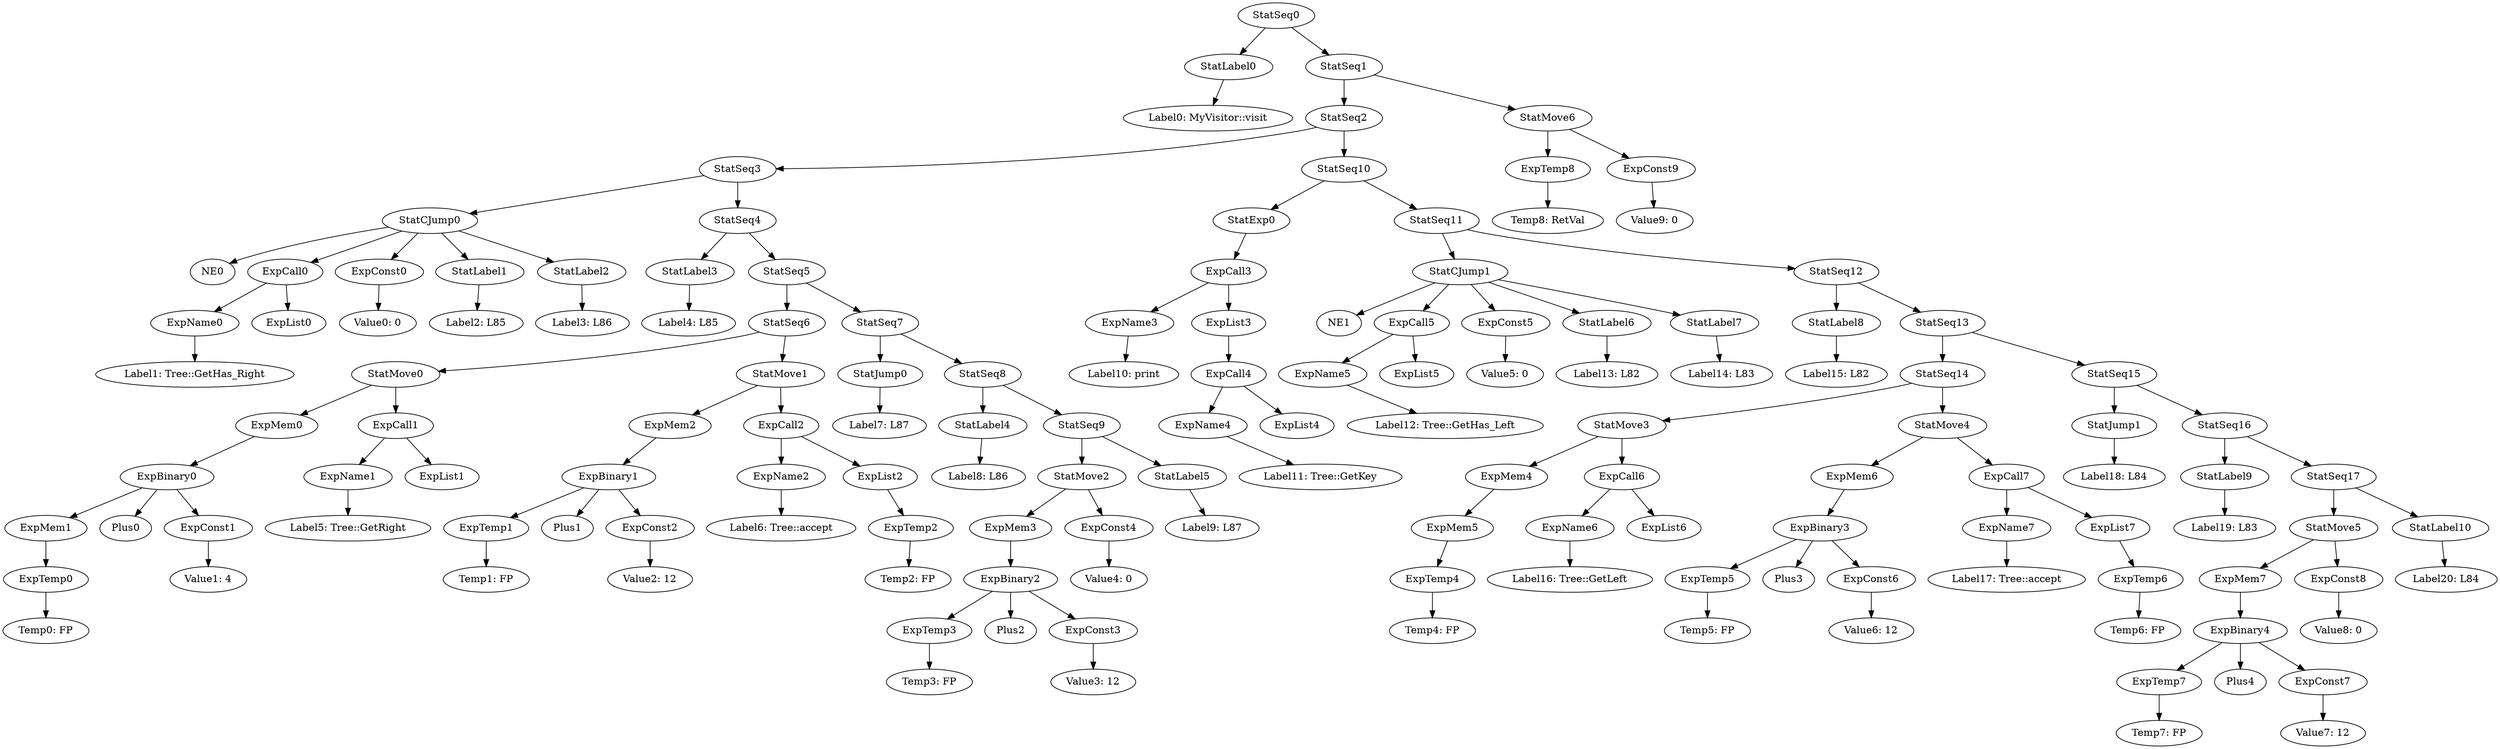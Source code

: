 digraph {
	ordering = out;
	ExpTemp8 -> "Temp8: RetVal";
	StatSeq1 -> StatSeq2;
	StatSeq1 -> StatMove6;
	StatLabel10 -> "Label20: L84";
	ExpConst7 -> "Value7: 12";
	StatSeq16 -> StatLabel9;
	StatSeq16 -> StatSeq17;
	StatJump1 -> "Label18: L84";
	ExpList7 -> ExpTemp6;
	StatMove6 -> ExpTemp8;
	StatMove6 -> ExpConst9;
	ExpTemp6 -> "Temp6: FP";
	ExpCall7 -> ExpName7;
	ExpCall7 -> ExpList7;
	StatMove4 -> ExpMem6;
	StatMove4 -> ExpCall7;
	ExpMem6 -> ExpBinary3;
	ExpCall6 -> ExpName6;
	ExpCall6 -> ExpList6;
	ExpName6 -> "Label16: Tree::GetLeft";
	StatMove3 -> ExpMem4;
	StatMove3 -> ExpCall6;
	ExpTemp4 -> "Temp4: FP";
	StatSeq12 -> StatLabel8;
	StatSeq12 -> StatSeq13;
	ExpConst9 -> "Value9: 0";
	StatSeq11 -> StatCJump1;
	StatSeq11 -> StatSeq12;
	StatMove5 -> ExpMem7;
	StatMove5 -> ExpConst8;
	ExpConst5 -> "Value5: 0";
	ExpCall5 -> ExpName5;
	ExpCall5 -> ExpList5;
	StatCJump1 -> NE1;
	StatCJump1 -> ExpCall5;
	StatCJump1 -> ExpConst5;
	StatCJump1 -> StatLabel6;
	StatCJump1 -> StatLabel7;
	ExpList3 -> ExpCall4;
	ExpMem0 -> ExpBinary0;
	ExpBinary0 -> ExpMem1;
	ExpBinary0 -> Plus0;
	ExpBinary0 -> ExpConst1;
	ExpTemp7 -> "Temp7: FP";
	ExpTemp0 -> "Temp0: FP";
	ExpName5 -> "Label12: Tree::GetHas_Left";
	ExpName0 -> "Label1: Tree::GetHas_Right";
	StatCJump0 -> NE0;
	StatCJump0 -> ExpCall0;
	StatCJump0 -> ExpConst0;
	StatCJump0 -> StatLabel1;
	StatCJump0 -> StatLabel2;
	StatSeq13 -> StatSeq14;
	StatSeq13 -> StatSeq15;
	StatMove1 -> ExpMem2;
	StatMove1 -> ExpCall2;
	StatSeq17 -> StatMove5;
	StatSeq17 -> StatLabel10;
	StatLabel9 -> "Label19: L83";
	StatLabel4 -> "Label8: L86";
	StatSeq5 -> StatSeq6;
	StatSeq5 -> StatSeq7;
	StatExp0 -> ExpCall3;
	StatSeq0 -> StatLabel0;
	StatSeq0 -> StatSeq1;
	ExpTemp1 -> "Temp1: FP";
	ExpBinary1 -> ExpTemp1;
	ExpBinary1 -> Plus1;
	ExpBinary1 -> ExpConst2;
	ExpCall3 -> ExpName3;
	ExpCall3 -> ExpList3;
	ExpName7 -> "Label17: Tree::accept";
	ExpCall4 -> ExpName4;
	ExpCall4 -> ExpList4;
	StatLabel2 -> "Label3: L86";
	ExpBinary4 -> ExpTemp7;
	ExpBinary4 -> Plus4;
	ExpBinary4 -> ExpConst7;
	StatLabel7 -> "Label14: L83";
	ExpConst0 -> "Value0: 0";
	ExpName2 -> "Label6: Tree::accept";
	StatSeq7 -> StatJump0;
	StatSeq7 -> StatSeq8;
	ExpConst6 -> "Value6: 12";
	ExpMem1 -> ExpTemp0;
	StatLabel1 -> "Label2: L85";
	StatSeq4 -> StatLabel3;
	StatSeq4 -> StatSeq5;
	ExpMem2 -> ExpBinary1;
	ExpCall1 -> ExpName1;
	ExpCall1 -> ExpList1;
	StatJump0 -> "Label7: L87";
	ExpCall0 -> ExpName0;
	ExpCall0 -> ExpList0;
	StatSeq9 -> StatMove2;
	StatSeq9 -> StatLabel5;
	StatSeq14 -> StatMove3;
	StatSeq14 -> StatMove4;
	StatSeq10 -> StatExp0;
	StatSeq10 -> StatSeq11;
	ExpName1 -> "Label5: Tree::GetRight";
	ExpConst1 -> "Value1: 4";
	StatLabel8 -> "Label15: L82";
	StatSeq6 -> StatMove0;
	StatSeq6 -> StatMove1;
	StatSeq8 -> StatLabel4;
	StatSeq8 -> StatSeq9;
	ExpTemp3 -> "Temp3: FP";
	StatMove0 -> ExpMem0;
	StatMove0 -> ExpCall1;
	ExpMem7 -> ExpBinary4;
	StatSeq15 -> StatJump1;
	StatSeq15 -> StatSeq16;
	StatSeq3 -> StatCJump0;
	StatSeq3 -> StatSeq4;
	ExpBinary3 -> ExpTemp5;
	ExpBinary3 -> Plus3;
	ExpBinary3 -> ExpConst6;
	ExpConst2 -> "Value2: 12";
	ExpCall2 -> ExpName2;
	ExpCall2 -> ExpList2;
	ExpMem4 -> ExpMem5;
	ExpName4 -> "Label11: Tree::GetKey";
	ExpTemp2 -> "Temp2: FP";
	ExpList2 -> ExpTemp2;
	ExpMem5 -> ExpTemp4;
	StatLabel0 -> "Label0: MyVisitor::visit";
	ExpBinary2 -> ExpTemp3;
	ExpBinary2 -> Plus2;
	ExpBinary2 -> ExpConst3;
	ExpTemp5 -> "Temp5: FP";
	StatLabel5 -> "Label9: L87";
	StatLabel6 -> "Label13: L82";
	ExpConst3 -> "Value3: 12";
	ExpMem3 -> ExpBinary2;
	StatMove2 -> ExpMem3;
	StatMove2 -> ExpConst4;
	ExpConst8 -> "Value8: 0";
	StatLabel3 -> "Label4: L85";
	ExpConst4 -> "Value4: 0";
	StatSeq2 -> StatSeq3;
	StatSeq2 -> StatSeq10;
	ExpName3 -> "Label10: print";
}

